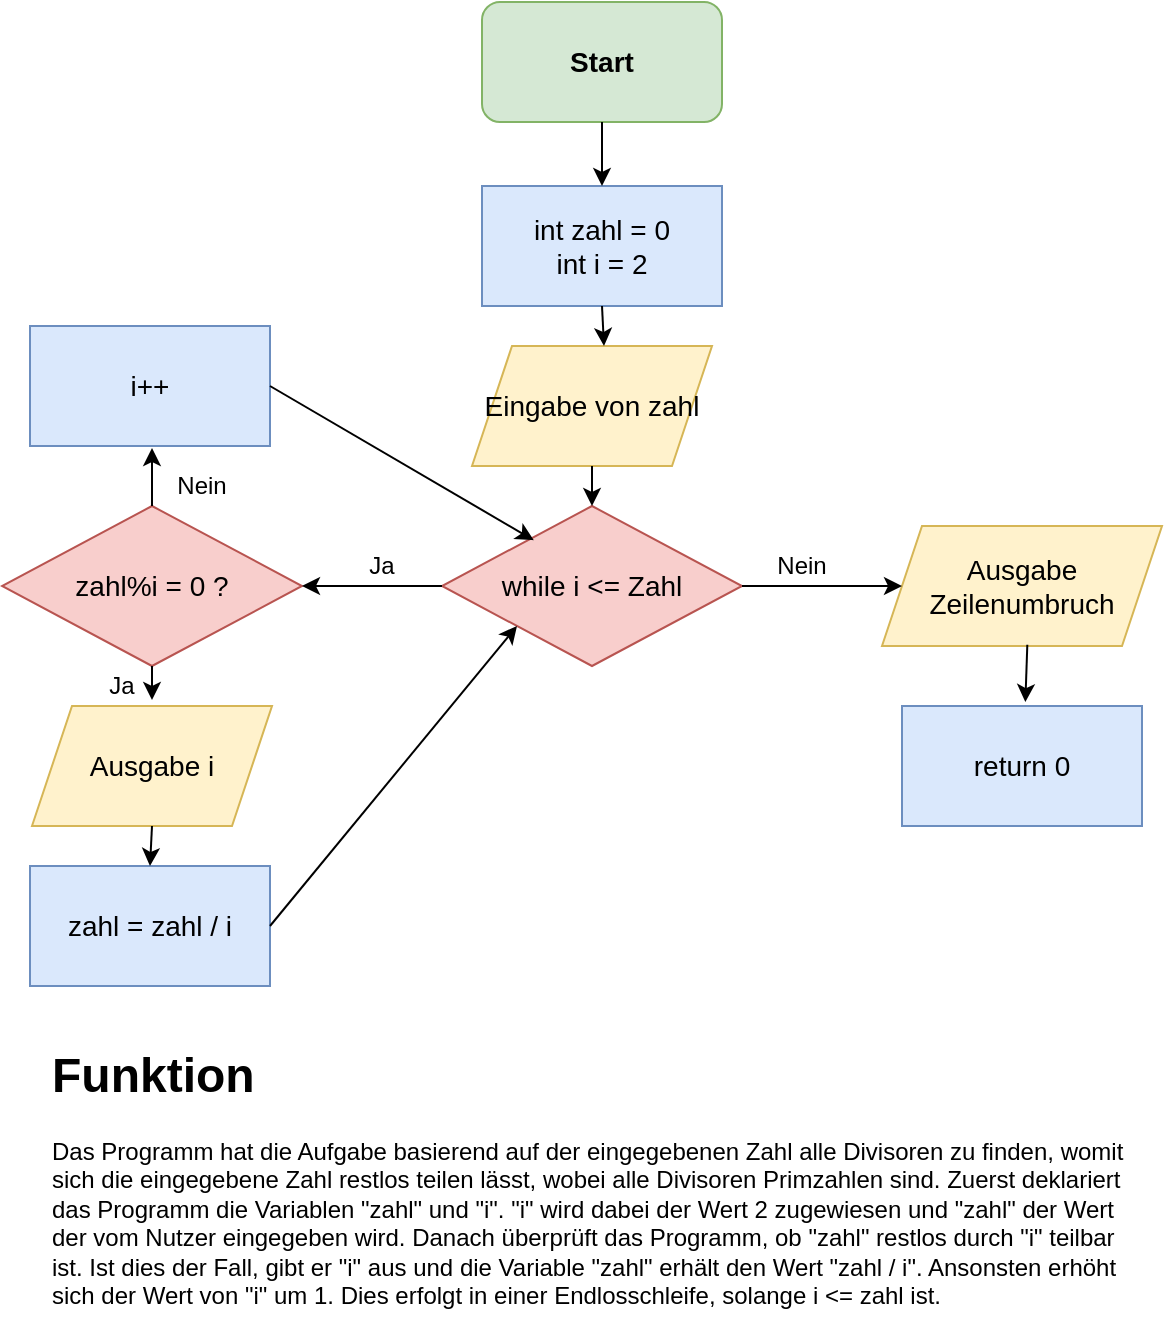 <mxfile version="13.7.3" type="device"><diagram id="QTOQsd-uSLXRQZpwnvGx" name="Seite-1"><mxGraphModel dx="749" dy="556" grid="1" gridSize="10" guides="1" tooltips="1" connect="1" arrows="1" fold="1" page="1" pageScale="1" pageWidth="827" pageHeight="1169" math="0" shadow="0"><root><mxCell id="0"/><mxCell id="1" parent="0"/><mxCell id="7h_jvVB-hOBzJvwvSTk9-1" value="&lt;font style=&quot;font-size: 14px&quot;&gt;&lt;b&gt;Start&lt;/b&gt;&lt;/font&gt;" style="rounded=1;whiteSpace=wrap;html=1;fillColor=#d5e8d4;strokeColor=#82b366;" parent="1" vertex="1"><mxGeometry x="320" y="8" width="120" height="60" as="geometry"/></mxCell><mxCell id="7h_jvVB-hOBzJvwvSTk9-2" value="&lt;font style=&quot;font-size: 14px&quot;&gt;int zahl = 0&lt;br&gt;int i = 2&lt;/font&gt;" style="rounded=0;whiteSpace=wrap;html=1;fillColor=#dae8fc;strokeColor=#6c8ebf;" parent="1" vertex="1"><mxGeometry x="320" y="100" width="120" height="60" as="geometry"/></mxCell><mxCell id="7h_jvVB-hOBzJvwvSTk9-3" value="&lt;font style=&quot;font-size: 14px&quot;&gt;Eingabe von zahl&lt;/font&gt;" style="shape=parallelogram;perimeter=parallelogramPerimeter;whiteSpace=wrap;html=1;fixedSize=1;fillColor=#fff2cc;strokeColor=#d6b656;" parent="1" vertex="1"><mxGeometry x="315" y="180" width="120" height="60" as="geometry"/></mxCell><mxCell id="7h_jvVB-hOBzJvwvSTk9-4" value="&lt;font style=&quot;font-size: 14px&quot;&gt;while i &amp;lt;= Zahl&lt;/font&gt;" style="rhombus;whiteSpace=wrap;html=1;fillColor=#f8cecc;strokeColor=#b85450;" parent="1" vertex="1"><mxGeometry x="300" y="260" width="150" height="80" as="geometry"/></mxCell><mxCell id="7h_jvVB-hOBzJvwvSTk9-5" value="&lt;font style=&quot;font-size: 14px&quot;&gt;zahl%i = 0 ?&lt;/font&gt;" style="rhombus;whiteSpace=wrap;html=1;fillColor=#f8cecc;strokeColor=#b85450;" parent="1" vertex="1"><mxGeometry x="80" y="260" width="150" height="80" as="geometry"/></mxCell><mxCell id="7h_jvVB-hOBzJvwvSTk9-6" value="&lt;font style=&quot;font-size: 14px&quot;&gt;Ausgabe i&lt;/font&gt;" style="shape=parallelogram;perimeter=parallelogramPerimeter;whiteSpace=wrap;html=1;fixedSize=1;fillColor=#fff2cc;strokeColor=#d6b656;" parent="1" vertex="1"><mxGeometry x="95" y="360" width="120" height="60" as="geometry"/></mxCell><mxCell id="7h_jvVB-hOBzJvwvSTk9-7" value="&lt;font style=&quot;font-size: 14px&quot;&gt;zahl = zahl / i&lt;/font&gt;" style="rounded=0;whiteSpace=wrap;html=1;fillColor=#dae8fc;strokeColor=#6c8ebf;" parent="1" vertex="1"><mxGeometry x="94" y="440" width="120" height="60" as="geometry"/></mxCell><mxCell id="7h_jvVB-hOBzJvwvSTk9-8" value="&lt;font style=&quot;font-size: 14px&quot;&gt;i++&lt;/font&gt;" style="rounded=0;whiteSpace=wrap;html=1;fillColor=#dae8fc;strokeColor=#6c8ebf;" parent="1" vertex="1"><mxGeometry x="94" y="170" width="120" height="60" as="geometry"/></mxCell><mxCell id="7h_jvVB-hOBzJvwvSTk9-10" value="&lt;font style=&quot;font-size: 14px&quot;&gt;Ausgabe Zeilenumbruch&lt;/font&gt;" style="shape=parallelogram;perimeter=parallelogramPerimeter;whiteSpace=wrap;html=1;fixedSize=1;strokeColor=#d6b656;fillColor=#fff2cc;" parent="1" vertex="1"><mxGeometry x="520" y="270" width="140" height="60" as="geometry"/></mxCell><mxCell id="7h_jvVB-hOBzJvwvSTk9-11" value="&lt;font style=&quot;font-size: 14px&quot;&gt;return 0&lt;/font&gt;" style="rounded=0;whiteSpace=wrap;html=1;fillColor=#dae8fc;strokeColor=#6c8ebf;" parent="1" vertex="1"><mxGeometry x="530" y="360" width="120" height="60" as="geometry"/></mxCell><mxCell id="7h_jvVB-hOBzJvwvSTk9-16" value="" style="endArrow=classic;html=1;exitX=0;exitY=0.5;exitDx=0;exitDy=0;entryX=1;entryY=0.5;entryDx=0;entryDy=0;" parent="1" source="7h_jvVB-hOBzJvwvSTk9-4" target="7h_jvVB-hOBzJvwvSTk9-5" edge="1"><mxGeometry width="50" height="50" relative="1" as="geometry"><mxPoint x="450" y="280" as="sourcePoint"/><mxPoint x="500" y="230" as="targetPoint"/></mxGeometry></mxCell><mxCell id="7h_jvVB-hOBzJvwvSTk9-17" value="" style="endArrow=classic;html=1;exitX=1;exitY=0.5;exitDx=0;exitDy=0;entryX=0;entryY=0.5;entryDx=0;entryDy=0;" parent="1" source="7h_jvVB-hOBzJvwvSTk9-4" target="7h_jvVB-hOBzJvwvSTk9-10" edge="1"><mxGeometry width="50" height="50" relative="1" as="geometry"><mxPoint x="310" y="310.0" as="sourcePoint"/><mxPoint x="240" y="310.0" as="targetPoint"/></mxGeometry></mxCell><mxCell id="7h_jvVB-hOBzJvwvSTk9-18" value="Ja" style="text;html=1;strokeColor=none;fillColor=none;align=center;verticalAlign=middle;whiteSpace=wrap;rounded=0;" parent="1" vertex="1"><mxGeometry x="250" y="280" width="40" height="20" as="geometry"/></mxCell><mxCell id="7h_jvVB-hOBzJvwvSTk9-19" value="Nein" style="text;html=1;strokeColor=none;fillColor=none;align=center;verticalAlign=middle;whiteSpace=wrap;rounded=0;" parent="1" vertex="1"><mxGeometry x="460" y="280" width="40" height="20" as="geometry"/></mxCell><mxCell id="7h_jvVB-hOBzJvwvSTk9-20" value="" style="endArrow=classic;html=1;exitX=0.5;exitY=0;exitDx=0;exitDy=0;" parent="1" source="7h_jvVB-hOBzJvwvSTk9-5" edge="1"><mxGeometry width="50" height="50" relative="1" as="geometry"><mxPoint x="120" y="300" as="sourcePoint"/><mxPoint x="155" y="231" as="targetPoint"/></mxGeometry></mxCell><mxCell id="7h_jvVB-hOBzJvwvSTk9-21" value="" style="endArrow=classic;html=1;exitX=0.5;exitY=1;exitDx=0;exitDy=0;" parent="1" source="7h_jvVB-hOBzJvwvSTk9-5" edge="1"><mxGeometry width="50" height="50" relative="1" as="geometry"><mxPoint x="165" y="270.0" as="sourcePoint"/><mxPoint x="155" y="357" as="targetPoint"/></mxGeometry></mxCell><mxCell id="7h_jvVB-hOBzJvwvSTk9-22" value="Ja" style="text;html=1;strokeColor=none;fillColor=none;align=center;verticalAlign=middle;whiteSpace=wrap;rounded=0;" parent="1" vertex="1"><mxGeometry x="120" y="340" width="40" height="20" as="geometry"/></mxCell><mxCell id="7h_jvVB-hOBzJvwvSTk9-23" value="Nein" style="text;html=1;strokeColor=none;fillColor=none;align=center;verticalAlign=middle;whiteSpace=wrap;rounded=0;" parent="1" vertex="1"><mxGeometry x="160" y="240" width="40" height="20" as="geometry"/></mxCell><mxCell id="7h_jvVB-hOBzJvwvSTk9-26" value="" style="endArrow=classic;html=1;entryX=0;entryY=1;entryDx=0;entryDy=0;exitX=1;exitY=0.5;exitDx=0;exitDy=0;" parent="1" source="7h_jvVB-hOBzJvwvSTk9-7" target="7h_jvVB-hOBzJvwvSTk9-4" edge="1"><mxGeometry width="50" height="50" relative="1" as="geometry"><mxPoint x="270" y="490" as="sourcePoint"/><mxPoint x="320" y="440" as="targetPoint"/></mxGeometry></mxCell><mxCell id="7h_jvVB-hOBzJvwvSTk9-27" value="" style="endArrow=classic;html=1;entryX=0.306;entryY=0.214;entryDx=0;entryDy=0;exitX=1;exitY=0.5;exitDx=0;exitDy=0;entryPerimeter=0;" parent="1" source="7h_jvVB-hOBzJvwvSTk9-8" target="7h_jvVB-hOBzJvwvSTk9-4" edge="1"><mxGeometry width="50" height="50" relative="1" as="geometry"><mxPoint x="126.5" y="240" as="sourcePoint"/><mxPoint x="250" y="90.0" as="targetPoint"/></mxGeometry></mxCell><mxCell id="7h_jvVB-hOBzJvwvSTk9-28" value="&lt;h1&gt;Funktion&lt;/h1&gt;&lt;p&gt;Das Programm hat die Aufgabe basierend auf der eingegebenen Zahl alle Divisoren zu finden, womit sich die eingegebene Zahl restlos teilen lässt, wobei alle Divisoren Primzahlen sind. Zuerst deklariert das Programm die Variablen &quot;zahl&quot; und &quot;i&quot;. &quot;i&quot; wird dabei der Wert 2 zugewiesen und &quot;zahl&quot; der Wert der vom Nutzer eingegeben wird. Danach überprüft das Programm, ob &quot;zahl&quot; restlos durch &quot;i&quot; teilbar ist. Ist dies der Fall, gibt er &quot;i&quot; aus und die Variable &quot;zahl&quot; erhält den Wert &quot;zahl / i&quot;. Ansonsten erhöht sich der Wert von &quot;i&quot; um 1. Dies erfolgt in einer Endlosschleife, solange i &amp;lt;= zahl ist.&amp;nbsp;&lt;/p&gt;" style="text;html=1;strokeColor=none;fillColor=none;spacing=5;spacingTop=-20;whiteSpace=wrap;overflow=hidden;rounded=0;" parent="1" vertex="1"><mxGeometry x="100" y="525" width="550" height="145" as="geometry"/></mxCell><mxCell id="pcZxw4ntsUBod7V4Lfud-1" value="" style="endArrow=classic;html=1;entryX=0.5;entryY=0;entryDx=0;entryDy=0;exitX=0.5;exitY=1;exitDx=0;exitDy=0;" parent="1" source="7h_jvVB-hOBzJvwvSTk9-1" target="7h_jvVB-hOBzJvwvSTk9-2" edge="1"><mxGeometry width="50" height="50" relative="1" as="geometry"><mxPoint x="430" y="160" as="sourcePoint"/><mxPoint x="480" y="110" as="targetPoint"/></mxGeometry></mxCell><mxCell id="pcZxw4ntsUBod7V4Lfud-2" value="" style="endArrow=classic;html=1;exitX=0.5;exitY=1;exitDx=0;exitDy=0;entryX=0.55;entryY=0;entryDx=0;entryDy=0;entryPerimeter=0;" parent="1" source="7h_jvVB-hOBzJvwvSTk9-2" target="7h_jvVB-hOBzJvwvSTk9-3" edge="1"><mxGeometry width="50" height="50" relative="1" as="geometry"><mxPoint x="480" y="240" as="sourcePoint"/><mxPoint x="390" y="170" as="targetPoint"/></mxGeometry></mxCell><mxCell id="pcZxw4ntsUBod7V4Lfud-3" value="" style="endArrow=classic;html=1;exitX=0.5;exitY=1;exitDx=0;exitDy=0;entryX=0.5;entryY=0;entryDx=0;entryDy=0;" parent="1" source="7h_jvVB-hOBzJvwvSTk9-3" target="7h_jvVB-hOBzJvwvSTk9-4" edge="1"><mxGeometry width="50" height="50" relative="1" as="geometry"><mxPoint x="470" y="270" as="sourcePoint"/><mxPoint x="520" y="220" as="targetPoint"/></mxGeometry></mxCell><mxCell id="pcZxw4ntsUBod7V4Lfud-4" value="" style="endArrow=classic;html=1;entryX=0.514;entryY=-0.033;entryDx=0;entryDy=0;entryPerimeter=0;exitX=0.519;exitY=0.989;exitDx=0;exitDy=0;exitPerimeter=0;" parent="1" source="7h_jvVB-hOBzJvwvSTk9-10" target="7h_jvVB-hOBzJvwvSTk9-11" edge="1"><mxGeometry width="50" height="50" relative="1" as="geometry"><mxPoint x="430" y="400" as="sourcePoint"/><mxPoint x="480" y="350" as="targetPoint"/></mxGeometry></mxCell><mxCell id="pcZxw4ntsUBod7V4Lfud-6" value="" style="endArrow=classic;html=1;exitX=0.5;exitY=1;exitDx=0;exitDy=0;entryX=0.5;entryY=0;entryDx=0;entryDy=0;" parent="1" source="7h_jvVB-hOBzJvwvSTk9-6" target="7h_jvVB-hOBzJvwvSTk9-7" edge="1"><mxGeometry width="50" height="50" relative="1" as="geometry"><mxPoint x="190" y="450" as="sourcePoint"/><mxPoint x="240" y="400" as="targetPoint"/></mxGeometry></mxCell></root></mxGraphModel></diagram></mxfile>